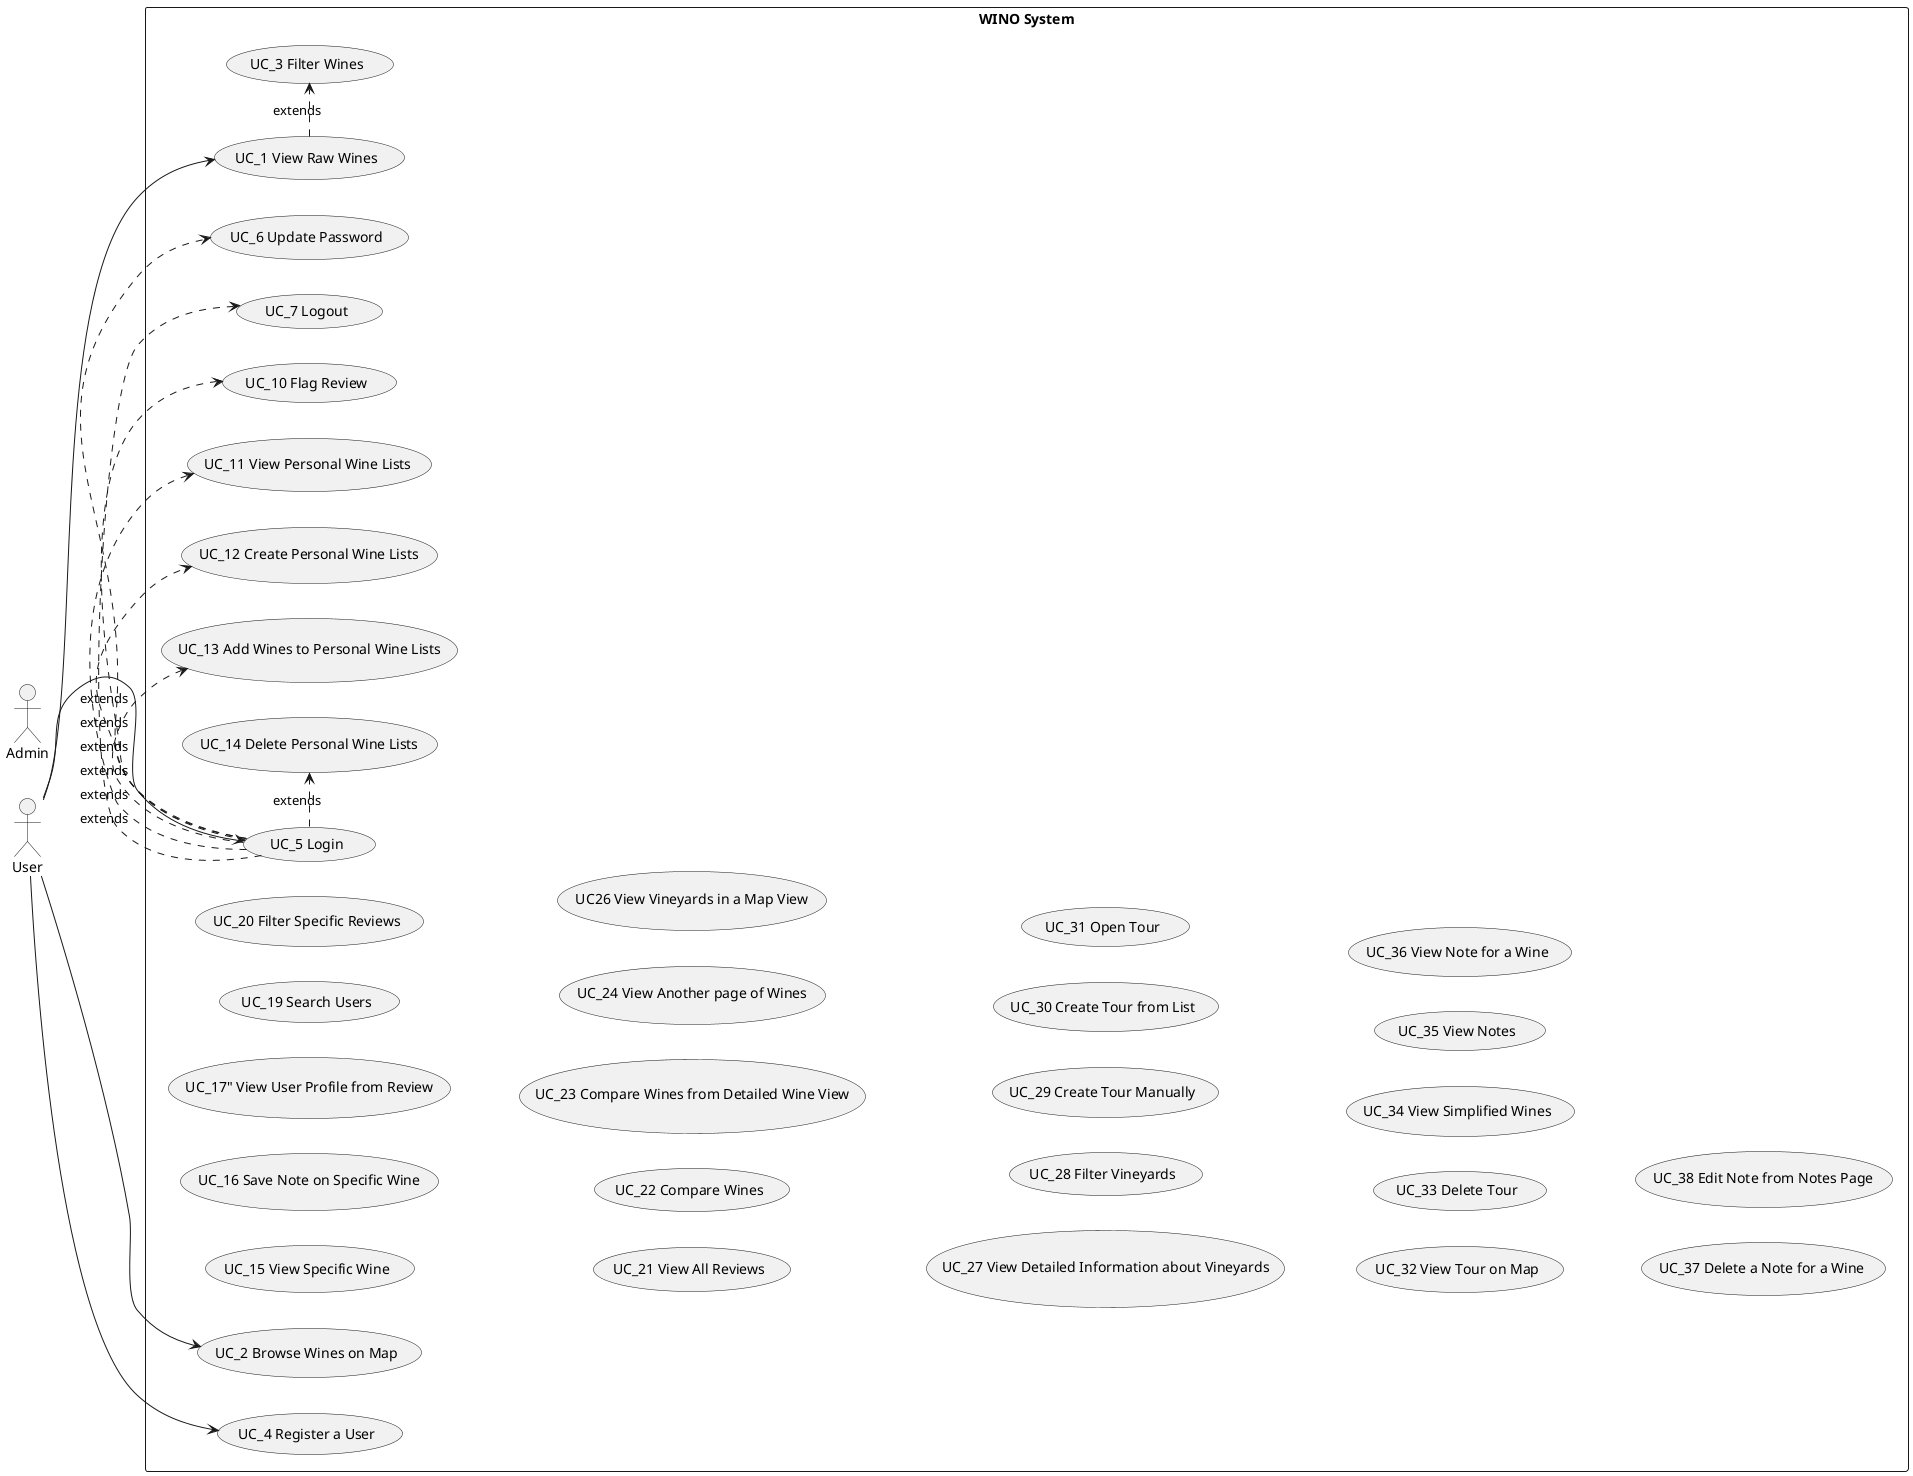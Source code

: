 @startuml

left to right direction
skinparam packageStyle rectangle

actor Admin

rectangle "WINO System" {
    usecase "UC_1 View Raw Wines" as UC_1
    usecase "UC_2 Browse Wines on Map" as UC_2
    usecase "UC_3 Filter Wines" as UC_3
    usecase "UC_4 Register a User" as UC_4
    usecase "UC_5 Login" as UC_5
    usecase "UC_6 Update Password" as UC_6
    usecase "UC_7 Logout" as UC_7
    usecase "UC_10 Flag Review" as UC_10
    usecase "UC_11 View Personal Wine Lists" as UC_11
    usecase "UC_12 Create Personal Wine Lists" as UC_12
    usecase "UC_13 Add Wines to Personal Wine Lists" as UC_13
    usecase "UC_14 Delete Personal Wine Lists" as UC_14
    usecase "UC_15 View Specific Wine" as UC_15
    usecase "UC_16 Save Note on Specific Wine" as UC_16
    usecase "UC_17" View User Profile from Review" as UC_17
    usecase "UC_18 View User Profile from Search" as UC_19
    usecase "UC_19 Search Users" as UC_19
    usecase "UC_20 Filter Specific Reviews" as UC_20
    usecase "UC_21 View All Reviews" as UC_21
    usecase "UC_22 Compare Wines" as UC_22
    usecase "UC_23 Compare Wines from Detailed Wine View" as UC_23
    usecase "UC_24 View Another page of Wines" as UC_25
    usecase "UC_25 View Vineyards Simple View" as UC_26
    usecase "UC26 View Vineyards in a Map View" as UC_26
    usecase "UC_27 View Detailed Information about Vineyards" as UC_27
    usecase "UC_28 Filter Vineyards" as UC_28
    usecase "UC_29 Create Tour Manually" as UC_29
    usecase "UC_30 Create Tour from List" as UC_30
    usecase "UC_31 Open Tour" as UC_31
    usecase "UC_32 View Tour on Map" as UC_32
    usecase "UC_33 Delete Tour" as UC_33
    usecase "UC_34 View Simplified Wines" as UC_34
    usecase "UC_35 View Notes" as UC_35
    usecase "UC_36 View Note for a Wine" as UC_36
    usecase "UC_37 Delete a Note for a Wine" as UC_37
    usecase "UC_38 Edit Note from Notes Page" as UC_38
}

' use cases that dont depend on anything
User --> UC_1
User --> UC_2
UC_1 .> UC_3 : extends
User --> UC_4
User --> UC_5
UC_5 .> UC_6 : extends
UC_5 .> UC_7 : extends
UC_5 .> UC_10 : extends
UC_5 .> UC_11 : extends
UC_5 .> UC_12 : extends
UC_5 .> UC_13 : extends
UC_5 .> UC_14 : extends
@enduml